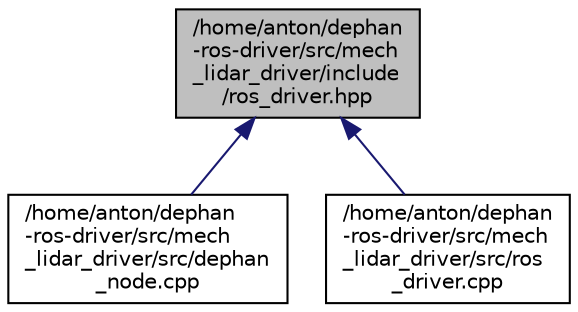 digraph "/home/anton/dephan-ros-driver/src/mech_lidar_driver/include/ros_driver.hpp"
{
 // LATEX_PDF_SIZE
  edge [fontname="Helvetica",fontsize="10",labelfontname="Helvetica",labelfontsize="10"];
  node [fontname="Helvetica",fontsize="10",shape=record];
  Node1 [label="/home/anton/dephan\l-ros-driver/src/mech\l_lidar_driver/include\l/ros_driver.hpp",height=0.2,width=0.4,color="black", fillcolor="grey75", style="filled", fontcolor="black",tooltip="ROS driver for DEPHAN LLC LiDars."];
  Node1 -> Node2 [dir="back",color="midnightblue",fontsize="10",style="solid",fontname="Helvetica"];
  Node2 [label="/home/anton/dephan\l-ros-driver/src/mech\l_lidar_driver/src/dephan\l_node.cpp",height=0.2,width=0.4,color="black", fillcolor="white", style="filled",URL="$dephan__node_8cpp.html",tooltip="ROS node for mechanical LiDar data."];
  Node1 -> Node3 [dir="back",color="midnightblue",fontsize="10",style="solid",fontname="Helvetica"];
  Node3 [label="/home/anton/dephan\l-ros-driver/src/mech\l_lidar_driver/src/ros\l_driver.cpp",height=0.2,width=0.4,color="black", fillcolor="white", style="filled",URL="$ros__driver_8cpp.html",tooltip="ROS driver for DEPHAN LLC LiDars."];
}
